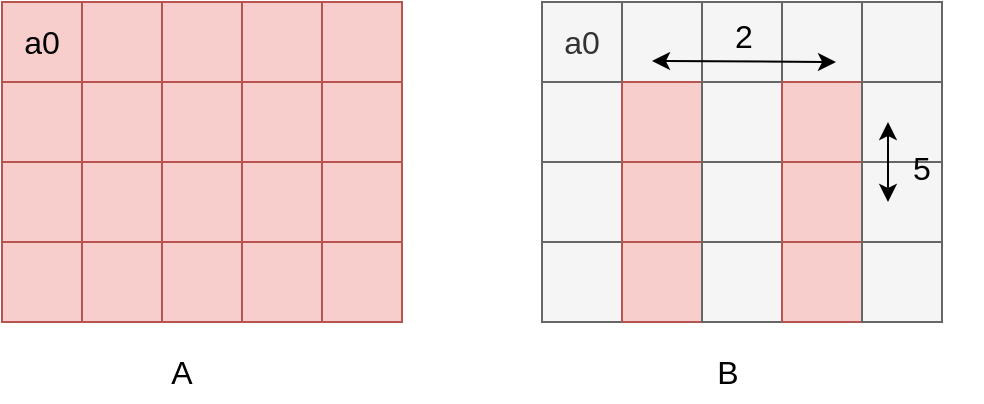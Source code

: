 <mxfile version="20.3.7" type="device"><diagram id="hB45ELTEsidGIPMGBpWh" name="Page-1"><mxGraphModel dx="2066" dy="1129" grid="1" gridSize="10" guides="1" tooltips="1" connect="1" arrows="1" fold="1" page="1" pageScale="1" pageWidth="1169" pageHeight="827" math="0" shadow="0"><root><mxCell id="0"/><mxCell id="1" parent="0"/><mxCell id="F5kM5k7N0pF52CQ5VhGZ-1" value="" style="whiteSpace=wrap;html=1;aspect=fixed;fillColor=#f8cecc;strokeColor=#b85450;" parent="1" vertex="1"><mxGeometry x="40" y="40" width="40" height="40" as="geometry"/></mxCell><mxCell id="F5kM5k7N0pF52CQ5VhGZ-3" value="" style="whiteSpace=wrap;html=1;aspect=fixed;fillColor=#f8cecc;strokeColor=#b85450;direction=south;" parent="1" vertex="1"><mxGeometry x="40" y="80" width="40" height="40" as="geometry"/></mxCell><mxCell id="F5kM5k7N0pF52CQ5VhGZ-26" value="" style="whiteSpace=wrap;html=1;aspect=fixed;fillColor=#f8cecc;strokeColor=#b85450;" parent="1" vertex="1"><mxGeometry x="80" y="40" width="40" height="40" as="geometry"/></mxCell><mxCell id="F5kM5k7N0pF52CQ5VhGZ-27" value="" style="whiteSpace=wrap;html=1;aspect=fixed;fillColor=#f8cecc;strokeColor=#b85450;direction=south;" parent="1" vertex="1"><mxGeometry x="80" y="80" width="40" height="40" as="geometry"/></mxCell><mxCell id="F5kM5k7N0pF52CQ5VhGZ-30" value="" style="whiteSpace=wrap;html=1;aspect=fixed;fillColor=#f8cecc;strokeColor=#b85450;" parent="1" vertex="1"><mxGeometry x="120" y="40" width="40" height="40" as="geometry"/></mxCell><mxCell id="F5kM5k7N0pF52CQ5VhGZ-31" value="" style="whiteSpace=wrap;html=1;aspect=fixed;fillColor=#f8cecc;strokeColor=#b85450;direction=south;" parent="1" vertex="1"><mxGeometry x="120" y="80" width="40" height="40" as="geometry"/></mxCell><mxCell id="F5kM5k7N0pF52CQ5VhGZ-32" value="" style="whiteSpace=wrap;html=1;aspect=fixed;fillColor=#f8cecc;strokeColor=#b85450;" parent="1" vertex="1"><mxGeometry x="160" y="40" width="40" height="40" as="geometry"/></mxCell><mxCell id="F5kM5k7N0pF52CQ5VhGZ-33" value="" style="whiteSpace=wrap;html=1;aspect=fixed;fillColor=#f8cecc;strokeColor=#b85450;direction=south;" parent="1" vertex="1"><mxGeometry x="160" y="80" width="40" height="40" as="geometry"/></mxCell><mxCell id="F5kM5k7N0pF52CQ5VhGZ-34" value="" style="whiteSpace=wrap;html=1;aspect=fixed;fillColor=#f8cecc;strokeColor=#b85450;" parent="1" vertex="1"><mxGeometry x="40" y="120" width="40" height="40" as="geometry"/></mxCell><mxCell id="F5kM5k7N0pF52CQ5VhGZ-35" value="" style="whiteSpace=wrap;html=1;aspect=fixed;fillColor=#f8cecc;strokeColor=#b85450;direction=south;" parent="1" vertex="1"><mxGeometry x="40" y="160" width="40" height="40" as="geometry"/></mxCell><mxCell id="F5kM5k7N0pF52CQ5VhGZ-36" value="" style="whiteSpace=wrap;html=1;aspect=fixed;fillColor=#f8cecc;strokeColor=#b85450;" parent="1" vertex="1"><mxGeometry x="80" y="120" width="40" height="40" as="geometry"/></mxCell><mxCell id="F5kM5k7N0pF52CQ5VhGZ-37" value="" style="whiteSpace=wrap;html=1;aspect=fixed;fillColor=#f8cecc;strokeColor=#b85450;direction=south;" parent="1" vertex="1"><mxGeometry x="80" y="160" width="40" height="40" as="geometry"/></mxCell><mxCell id="F5kM5k7N0pF52CQ5VhGZ-38" value="" style="whiteSpace=wrap;html=1;aspect=fixed;fillColor=#f8cecc;strokeColor=#b85450;" parent="1" vertex="1"><mxGeometry x="120" y="120" width="40" height="40" as="geometry"/></mxCell><mxCell id="F5kM5k7N0pF52CQ5VhGZ-39" value="" style="whiteSpace=wrap;html=1;aspect=fixed;fillColor=#f8cecc;strokeColor=#b85450;direction=south;" parent="1" vertex="1"><mxGeometry x="120" y="160" width="40" height="40" as="geometry"/></mxCell><mxCell id="F5kM5k7N0pF52CQ5VhGZ-40" value="" style="whiteSpace=wrap;html=1;aspect=fixed;fillColor=#f8cecc;strokeColor=#b85450;" parent="1" vertex="1"><mxGeometry x="160" y="120" width="40" height="40" as="geometry"/></mxCell><mxCell id="F5kM5k7N0pF52CQ5VhGZ-41" value="" style="whiteSpace=wrap;html=1;aspect=fixed;fillColor=#f8cecc;strokeColor=#b85450;direction=south;" parent="1" vertex="1"><mxGeometry x="160" y="160" width="40" height="40" as="geometry"/></mxCell><mxCell id="F5kM5k7N0pF52CQ5VhGZ-42" value="" style="whiteSpace=wrap;html=1;aspect=fixed;fillColor=#f8cecc;strokeColor=#b85450;" parent="1" vertex="1"><mxGeometry x="200" y="40" width="40" height="40" as="geometry"/></mxCell><mxCell id="F5kM5k7N0pF52CQ5VhGZ-43" value="" style="whiteSpace=wrap;html=1;aspect=fixed;fillColor=#f8cecc;strokeColor=#b85450;direction=south;" parent="1" vertex="1"><mxGeometry x="200" y="80" width="40" height="40" as="geometry"/></mxCell><mxCell id="F5kM5k7N0pF52CQ5VhGZ-44" value="" style="whiteSpace=wrap;html=1;aspect=fixed;fillColor=#f8cecc;strokeColor=#b85450;" parent="1" vertex="1"><mxGeometry x="200" y="120" width="40" height="40" as="geometry"/></mxCell><mxCell id="F5kM5k7N0pF52CQ5VhGZ-45" value="" style="whiteSpace=wrap;html=1;aspect=fixed;fillColor=#f8cecc;strokeColor=#b85450;direction=south;" parent="1" vertex="1"><mxGeometry x="200" y="160" width="40" height="40" as="geometry"/></mxCell><mxCell id="F5kM5k7N0pF52CQ5VhGZ-46" value="&lt;font style=&quot;font-size: 16px;&quot;&gt;a0&lt;/font&gt;" style="whiteSpace=wrap;html=1;aspect=fixed;fillColor=#f8cecc;strokeColor=#b85450;" parent="1" vertex="1"><mxGeometry x="40" y="40" width="40" height="40" as="geometry"/></mxCell><mxCell id="F5kM5k7N0pF52CQ5VhGZ-47" value="" style="whiteSpace=wrap;html=1;aspect=fixed;fillColor=#f8cecc;strokeColor=#b85450;direction=south;" parent="1" vertex="1"><mxGeometry x="40" y="80" width="40" height="40" as="geometry"/></mxCell><mxCell id="F5kM5k7N0pF52CQ5VhGZ-48" value="" style="whiteSpace=wrap;html=1;aspect=fixed;fillColor=#f8cecc;strokeColor=#b85450;" parent="1" vertex="1"><mxGeometry x="80" y="40" width="40" height="40" as="geometry"/></mxCell><mxCell id="F5kM5k7N0pF52CQ5VhGZ-49" value="" style="whiteSpace=wrap;html=1;aspect=fixed;fillColor=#f8cecc;strokeColor=#b85450;direction=south;" parent="1" vertex="1"><mxGeometry x="80" y="80" width="40" height="40" as="geometry"/></mxCell><mxCell id="F5kM5k7N0pF52CQ5VhGZ-50" value="" style="whiteSpace=wrap;html=1;aspect=fixed;fillColor=#f8cecc;strokeColor=#b85450;" parent="1" vertex="1"><mxGeometry x="120" y="40" width="40" height="40" as="geometry"/></mxCell><mxCell id="F5kM5k7N0pF52CQ5VhGZ-51" value="" style="whiteSpace=wrap;html=1;aspect=fixed;fillColor=#f8cecc;strokeColor=#b85450;direction=south;" parent="1" vertex="1"><mxGeometry x="120" y="80" width="40" height="40" as="geometry"/></mxCell><mxCell id="F5kM5k7N0pF52CQ5VhGZ-52" value="" style="whiteSpace=wrap;html=1;aspect=fixed;fillColor=#f8cecc;strokeColor=#b85450;" parent="1" vertex="1"><mxGeometry x="160" y="40" width="40" height="40" as="geometry"/></mxCell><mxCell id="F5kM5k7N0pF52CQ5VhGZ-53" value="" style="whiteSpace=wrap;html=1;aspect=fixed;fillColor=#f8cecc;strokeColor=#b85450;direction=south;" parent="1" vertex="1"><mxGeometry x="160" y="80" width="40" height="40" as="geometry"/></mxCell><mxCell id="F5kM5k7N0pF52CQ5VhGZ-54" value="" style="whiteSpace=wrap;html=1;aspect=fixed;fillColor=#f8cecc;strokeColor=#b85450;" parent="1" vertex="1"><mxGeometry x="40" y="120" width="40" height="40" as="geometry"/></mxCell><mxCell id="F5kM5k7N0pF52CQ5VhGZ-55" value="" style="whiteSpace=wrap;html=1;aspect=fixed;fillColor=#f8cecc;strokeColor=#b85450;direction=south;" parent="1" vertex="1"><mxGeometry x="40" y="160" width="40" height="40" as="geometry"/></mxCell><mxCell id="F5kM5k7N0pF52CQ5VhGZ-56" value="" style="whiteSpace=wrap;html=1;aspect=fixed;fillColor=#f8cecc;strokeColor=#b85450;" parent="1" vertex="1"><mxGeometry x="80" y="120" width="40" height="40" as="geometry"/></mxCell><mxCell id="F5kM5k7N0pF52CQ5VhGZ-57" value="" style="whiteSpace=wrap;html=1;aspect=fixed;fillColor=#f8cecc;strokeColor=#b85450;direction=south;" parent="1" vertex="1"><mxGeometry x="80" y="160" width="40" height="40" as="geometry"/></mxCell><mxCell id="F5kM5k7N0pF52CQ5VhGZ-58" value="" style="whiteSpace=wrap;html=1;aspect=fixed;fillColor=#f8cecc;strokeColor=#b85450;" parent="1" vertex="1"><mxGeometry x="120" y="120" width="40" height="40" as="geometry"/></mxCell><mxCell id="F5kM5k7N0pF52CQ5VhGZ-59" value="" style="whiteSpace=wrap;html=1;aspect=fixed;fillColor=#f8cecc;strokeColor=#b85450;direction=south;" parent="1" vertex="1"><mxGeometry x="120" y="160" width="40" height="40" as="geometry"/></mxCell><mxCell id="F5kM5k7N0pF52CQ5VhGZ-60" value="" style="whiteSpace=wrap;html=1;aspect=fixed;fillColor=#f8cecc;strokeColor=#b85450;" parent="1" vertex="1"><mxGeometry x="160" y="120" width="40" height="40" as="geometry"/></mxCell><mxCell id="F5kM5k7N0pF52CQ5VhGZ-61" value="" style="whiteSpace=wrap;html=1;aspect=fixed;fillColor=#f8cecc;strokeColor=#b85450;direction=south;" parent="1" vertex="1"><mxGeometry x="160" y="160" width="40" height="40" as="geometry"/></mxCell><mxCell id="F5kM5k7N0pF52CQ5VhGZ-62" value="" style="whiteSpace=wrap;html=1;aspect=fixed;fillColor=#f8cecc;strokeColor=#b85450;" parent="1" vertex="1"><mxGeometry x="200" y="40" width="40" height="40" as="geometry"/></mxCell><mxCell id="F5kM5k7N0pF52CQ5VhGZ-63" value="" style="whiteSpace=wrap;html=1;aspect=fixed;fillColor=#f8cecc;strokeColor=#b85450;direction=south;" parent="1" vertex="1"><mxGeometry x="200" y="80" width="40" height="40" as="geometry"/></mxCell><mxCell id="F5kM5k7N0pF52CQ5VhGZ-64" value="" style="whiteSpace=wrap;html=1;aspect=fixed;fillColor=#f8cecc;strokeColor=#b85450;" parent="1" vertex="1"><mxGeometry x="200" y="120" width="40" height="40" as="geometry"/></mxCell><mxCell id="F5kM5k7N0pF52CQ5VhGZ-65" value="" style="whiteSpace=wrap;html=1;aspect=fixed;fillColor=#f8cecc;strokeColor=#b85450;direction=south;" parent="1" vertex="1"><mxGeometry x="200" y="160" width="40" height="40" as="geometry"/></mxCell><mxCell id="F5kM5k7N0pF52CQ5VhGZ-66" value="" style="whiteSpace=wrap;html=1;aspect=fixed;fillColor=#f5f5f5;strokeColor=#666666;fontColor=#333333;" parent="1" vertex="1"><mxGeometry x="310" y="40" width="40" height="40" as="geometry"/></mxCell><mxCell id="F5kM5k7N0pF52CQ5VhGZ-67" value="" style="whiteSpace=wrap;html=1;aspect=fixed;fillColor=#f5f5f5;strokeColor=#666666;direction=south;fontColor=#333333;" parent="1" vertex="1"><mxGeometry x="310" y="80" width="40" height="40" as="geometry"/></mxCell><mxCell id="F5kM5k7N0pF52CQ5VhGZ-68" value="" style="whiteSpace=wrap;html=1;aspect=fixed;fillColor=#f5f5f5;strokeColor=#666666;fontColor=#333333;" parent="1" vertex="1"><mxGeometry x="350" y="40" width="40" height="40" as="geometry"/></mxCell><mxCell id="F5kM5k7N0pF52CQ5VhGZ-69" value="" style="whiteSpace=wrap;html=1;aspect=fixed;fillColor=#dae8fc;strokeColor=#6c8ebf;direction=south;" parent="1" vertex="1"><mxGeometry x="350" y="80" width="40" height="40" as="geometry"/></mxCell><mxCell id="F5kM5k7N0pF52CQ5VhGZ-70" value="" style="whiteSpace=wrap;html=1;aspect=fixed;fillColor=#f5f5f5;strokeColor=#666666;fontColor=#333333;" parent="1" vertex="1"><mxGeometry x="390" y="40" width="40" height="40" as="geometry"/></mxCell><mxCell id="F5kM5k7N0pF52CQ5VhGZ-71" value="" style="whiteSpace=wrap;html=1;aspect=fixed;fillColor=#f5f5f5;strokeColor=#666666;direction=south;fontColor=#333333;" parent="1" vertex="1"><mxGeometry x="390" y="80" width="40" height="40" as="geometry"/></mxCell><mxCell id="F5kM5k7N0pF52CQ5VhGZ-72" value="" style="whiteSpace=wrap;html=1;aspect=fixed;fillColor=#f5f5f5;strokeColor=#666666;fontColor=#333333;" parent="1" vertex="1"><mxGeometry x="430" y="40" width="40" height="40" as="geometry"/></mxCell><mxCell id="F5kM5k7N0pF52CQ5VhGZ-73" value="" style="whiteSpace=wrap;html=1;aspect=fixed;fillColor=#dae8fc;strokeColor=#6c8ebf;direction=south;" parent="1" vertex="1"><mxGeometry x="430" y="80" width="40" height="40" as="geometry"/></mxCell><mxCell id="F5kM5k7N0pF52CQ5VhGZ-74" value="" style="whiteSpace=wrap;html=1;aspect=fixed;fillColor=#f5f5f5;strokeColor=#666666;fontColor=#333333;" parent="1" vertex="1"><mxGeometry x="310" y="120" width="40" height="40" as="geometry"/></mxCell><mxCell id="F5kM5k7N0pF52CQ5VhGZ-75" value="" style="whiteSpace=wrap;html=1;aspect=fixed;fillColor=#f5f5f5;strokeColor=#666666;direction=south;fontColor=#333333;" parent="1" vertex="1"><mxGeometry x="310" y="160" width="40" height="40" as="geometry"/></mxCell><mxCell id="F5kM5k7N0pF52CQ5VhGZ-76" value="" style="whiteSpace=wrap;html=1;aspect=fixed;fillColor=#dae8fc;strokeColor=#6c8ebf;" parent="1" vertex="1"><mxGeometry x="350" y="120" width="40" height="40" as="geometry"/></mxCell><mxCell id="F5kM5k7N0pF52CQ5VhGZ-77" value="" style="whiteSpace=wrap;html=1;aspect=fixed;fillColor=#dae8fc;strokeColor=#6c8ebf;direction=south;" parent="1" vertex="1"><mxGeometry x="350" y="160" width="40" height="40" as="geometry"/></mxCell><mxCell id="F5kM5k7N0pF52CQ5VhGZ-78" value="" style="whiteSpace=wrap;html=1;aspect=fixed;fillColor=#f5f5f5;strokeColor=#666666;fontColor=#333333;" parent="1" vertex="1"><mxGeometry x="390" y="120" width="40" height="40" as="geometry"/></mxCell><mxCell id="F5kM5k7N0pF52CQ5VhGZ-79" value="" style="whiteSpace=wrap;html=1;aspect=fixed;fillColor=#f5f5f5;strokeColor=#666666;direction=south;fontColor=#333333;" parent="1" vertex="1"><mxGeometry x="390" y="160" width="40" height="40" as="geometry"/></mxCell><mxCell id="F5kM5k7N0pF52CQ5VhGZ-80" value="" style="whiteSpace=wrap;html=1;aspect=fixed;fillColor=#dae8fc;strokeColor=#6c8ebf;" parent="1" vertex="1"><mxGeometry x="430" y="120" width="40" height="40" as="geometry"/></mxCell><mxCell id="F5kM5k7N0pF52CQ5VhGZ-81" value="" style="whiteSpace=wrap;html=1;aspect=fixed;fillColor=#dae8fc;strokeColor=#6c8ebf;direction=south;" parent="1" vertex="1"><mxGeometry x="430" y="160" width="40" height="40" as="geometry"/></mxCell><mxCell id="F5kM5k7N0pF52CQ5VhGZ-82" value="" style="whiteSpace=wrap;html=1;aspect=fixed;fillColor=#f5f5f5;strokeColor=#666666;fontColor=#333333;" parent="1" vertex="1"><mxGeometry x="470" y="40" width="40" height="40" as="geometry"/></mxCell><mxCell id="F5kM5k7N0pF52CQ5VhGZ-83" value="" style="whiteSpace=wrap;html=1;aspect=fixed;fillColor=#f5f5f5;strokeColor=#666666;direction=south;fontColor=#333333;" parent="1" vertex="1"><mxGeometry x="470" y="80" width="40" height="40" as="geometry"/></mxCell><mxCell id="F5kM5k7N0pF52CQ5VhGZ-84" value="" style="whiteSpace=wrap;html=1;aspect=fixed;fillColor=#f5f5f5;strokeColor=#666666;fontColor=#333333;" parent="1" vertex="1"><mxGeometry x="470" y="120" width="40" height="40" as="geometry"/></mxCell><mxCell id="F5kM5k7N0pF52CQ5VhGZ-85" value="" style="whiteSpace=wrap;html=1;aspect=fixed;fillColor=#f5f5f5;strokeColor=#666666;direction=south;fontColor=#333333;" parent="1" vertex="1"><mxGeometry x="470" y="160" width="40" height="40" as="geometry"/></mxCell><mxCell id="F5kM5k7N0pF52CQ5VhGZ-86" value="&lt;font style=&quot;font-size: 16px;&quot;&gt;a0&lt;/font&gt;" style="whiteSpace=wrap;html=1;aspect=fixed;fillColor=#f5f5f5;strokeColor=#666666;fontColor=#333333;" parent="1" vertex="1"><mxGeometry x="310" y="40" width="40" height="40" as="geometry"/></mxCell><mxCell id="F5kM5k7N0pF52CQ5VhGZ-87" value="" style="whiteSpace=wrap;html=1;aspect=fixed;fillColor=#f5f5f5;strokeColor=#666666;direction=west;fontColor=#333333;" parent="1" vertex="1"><mxGeometry x="310" y="80" width="40" height="40" as="geometry"/></mxCell><mxCell id="F5kM5k7N0pF52CQ5VhGZ-88" value="" style="whiteSpace=wrap;html=1;aspect=fixed;fillColor=#f5f5f5;strokeColor=#666666;fontColor=#333333;" parent="1" vertex="1"><mxGeometry x="350" y="40" width="40" height="40" as="geometry"/></mxCell><mxCell id="F5kM5k7N0pF52CQ5VhGZ-89" value="" style="whiteSpace=wrap;html=1;aspect=fixed;fillColor=#f8cecc;strokeColor=#b85450;direction=south;" parent="1" vertex="1"><mxGeometry x="350" y="80" width="40" height="40" as="geometry"/></mxCell><mxCell id="F5kM5k7N0pF52CQ5VhGZ-90" value="" style="whiteSpace=wrap;html=1;aspect=fixed;fillColor=#f5f5f5;strokeColor=#666666;fontColor=#333333;" parent="1" vertex="1"><mxGeometry x="390" y="40" width="40" height="40" as="geometry"/></mxCell><mxCell id="F5kM5k7N0pF52CQ5VhGZ-91" value="" style="whiteSpace=wrap;html=1;aspect=fixed;fillColor=#f5f5f5;strokeColor=#666666;direction=south;fontColor=#333333;" parent="1" vertex="1"><mxGeometry x="390" y="80" width="40" height="40" as="geometry"/></mxCell><mxCell id="F5kM5k7N0pF52CQ5VhGZ-92" value="" style="whiteSpace=wrap;html=1;aspect=fixed;fillColor=#f5f5f5;strokeColor=#666666;fontColor=#333333;" parent="1" vertex="1"><mxGeometry x="430" y="40" width="40" height="40" as="geometry"/></mxCell><mxCell id="F5kM5k7N0pF52CQ5VhGZ-93" value="" style="whiteSpace=wrap;html=1;aspect=fixed;fillColor=#f8cecc;strokeColor=#b85450;direction=south;" parent="1" vertex="1"><mxGeometry x="430" y="80" width="40" height="40" as="geometry"/></mxCell><mxCell id="F5kM5k7N0pF52CQ5VhGZ-94" value="" style="whiteSpace=wrap;html=1;aspect=fixed;fillColor=#f5f5f5;strokeColor=#666666;fontColor=#333333;" parent="1" vertex="1"><mxGeometry x="310" y="120" width="40" height="40" as="geometry"/></mxCell><mxCell id="F5kM5k7N0pF52CQ5VhGZ-95" value="" style="whiteSpace=wrap;html=1;aspect=fixed;fillColor=#f5f5f5;strokeColor=#666666;direction=south;fontColor=#333333;" parent="1" vertex="1"><mxGeometry x="310" y="160" width="40" height="40" as="geometry"/></mxCell><mxCell id="F5kM5k7N0pF52CQ5VhGZ-96" value="" style="whiteSpace=wrap;html=1;aspect=fixed;fillColor=#f8cecc;strokeColor=#b85450;" parent="1" vertex="1"><mxGeometry x="350" y="120" width="40" height="40" as="geometry"/></mxCell><mxCell id="F5kM5k7N0pF52CQ5VhGZ-97" value="" style="whiteSpace=wrap;html=1;aspect=fixed;fillColor=#f8cecc;strokeColor=#b85450;direction=south;" parent="1" vertex="1"><mxGeometry x="350" y="160" width="40" height="40" as="geometry"/></mxCell><mxCell id="F5kM5k7N0pF52CQ5VhGZ-98" value="" style="whiteSpace=wrap;html=1;aspect=fixed;fillColor=#f5f5f5;strokeColor=#666666;fontColor=#333333;" parent="1" vertex="1"><mxGeometry x="390" y="120" width="40" height="40" as="geometry"/></mxCell><mxCell id="F5kM5k7N0pF52CQ5VhGZ-99" value="" style="whiteSpace=wrap;html=1;aspect=fixed;fillColor=#f5f5f5;strokeColor=#666666;direction=south;fontColor=#333333;" parent="1" vertex="1"><mxGeometry x="390" y="160" width="40" height="40" as="geometry"/></mxCell><mxCell id="F5kM5k7N0pF52CQ5VhGZ-100" value="" style="whiteSpace=wrap;html=1;aspect=fixed;fillColor=#f8cecc;strokeColor=#b85450;" parent="1" vertex="1"><mxGeometry x="430" y="120" width="40" height="40" as="geometry"/></mxCell><mxCell id="F5kM5k7N0pF52CQ5VhGZ-101" value="" style="whiteSpace=wrap;html=1;aspect=fixed;fillColor=#f8cecc;strokeColor=#b85450;direction=south;" parent="1" vertex="1"><mxGeometry x="430" y="160" width="40" height="40" as="geometry"/></mxCell><mxCell id="F5kM5k7N0pF52CQ5VhGZ-102" value="" style="whiteSpace=wrap;html=1;aspect=fixed;fillColor=#f5f5f5;strokeColor=#666666;fontColor=#333333;" parent="1" vertex="1"><mxGeometry x="470" y="40" width="40" height="40" as="geometry"/></mxCell><mxCell id="F5kM5k7N0pF52CQ5VhGZ-103" value="" style="whiteSpace=wrap;html=1;aspect=fixed;fillColor=#f5f5f5;strokeColor=#666666;direction=south;fontColor=#333333;" parent="1" vertex="1"><mxGeometry x="470" y="80" width="40" height="40" as="geometry"/></mxCell><mxCell id="F5kM5k7N0pF52CQ5VhGZ-104" value="" style="whiteSpace=wrap;html=1;aspect=fixed;fillColor=#f5f5f5;strokeColor=#666666;fontColor=#333333;" parent="1" vertex="1"><mxGeometry x="470" y="120" width="40" height="40" as="geometry"/></mxCell><mxCell id="F5kM5k7N0pF52CQ5VhGZ-105" value="" style="whiteSpace=wrap;html=1;aspect=fixed;fillColor=#f5f5f5;strokeColor=#666666;direction=south;fontColor=#333333;" parent="1" vertex="1"><mxGeometry x="470" y="160" width="40" height="40" as="geometry"/></mxCell><mxCell id="F5kM5k7N0pF52CQ5VhGZ-118" value="&lt;font style=&quot;font-size: 16px;&quot;&gt;A&lt;/font&gt;" style="text;html=1;strokeColor=none;fillColor=none;align=center;verticalAlign=middle;whiteSpace=wrap;rounded=0;" parent="1" vertex="1"><mxGeometry x="100" y="210" width="60" height="30" as="geometry"/></mxCell><mxCell id="F5kM5k7N0pF52CQ5VhGZ-120" value="" style="endArrow=classic;startArrow=classic;html=1;rounded=0;fontSize=16;entryX=0.75;entryY=0.75;entryDx=0;entryDy=0;entryPerimeter=0;" parent="1" edge="1"><mxGeometry width="50" height="50" relative="1" as="geometry"><mxPoint x="365" y="69.5" as="sourcePoint"/><mxPoint x="457" y="70" as="targetPoint"/></mxGeometry></mxCell><mxCell id="F5kM5k7N0pF52CQ5VhGZ-121" value="&lt;font style=&quot;font-size: 16px;&quot;&gt;2&lt;/font&gt;" style="text;html=1;strokeColor=none;fillColor=none;align=center;verticalAlign=middle;whiteSpace=wrap;rounded=0;" parent="1" vertex="1"><mxGeometry x="381" y="52" width="60" height="10" as="geometry"/></mxCell><mxCell id="F5kM5k7N0pF52CQ5VhGZ-122" value="&lt;font style=&quot;font-size: 16px;&quot;&gt;5&lt;/font&gt;" style="text;html=1;strokeColor=none;fillColor=none;align=center;verticalAlign=middle;whiteSpace=wrap;rounded=0;" parent="1" vertex="1"><mxGeometry x="470" y="108" width="60" height="30" as="geometry"/></mxCell><mxCell id="F5kM5k7N0pF52CQ5VhGZ-123" value="" style="endArrow=classic;startArrow=classic;html=1;rounded=0;fontSize=16;" parent="1" edge="1"><mxGeometry width="50" height="50" relative="1" as="geometry"><mxPoint x="483" y="140" as="sourcePoint"/><mxPoint x="483" y="100" as="targetPoint"/></mxGeometry></mxCell><mxCell id="EqE14Mk1DpD2X71RYmyg-1" value="&lt;font style=&quot;font-size: 16px;&quot;&gt;B&lt;/font&gt;" style="text;html=1;strokeColor=none;fillColor=none;align=center;verticalAlign=middle;whiteSpace=wrap;rounded=0;" vertex="1" parent="1"><mxGeometry x="373" y="210" width="60" height="30" as="geometry"/></mxCell></root></mxGraphModel></diagram></mxfile>